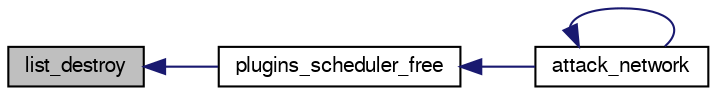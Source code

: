 digraph G
{
  bgcolor="transparent";
  edge [fontname="FreeSans",fontsize="10",labelfontname="FreeSans",labelfontsize="10"];
  node [fontname="FreeSans",fontsize="10",shape=record];
  rankdir=LR;
  Node1 [label="list_destroy",height=0.2,width=0.4,color="black", fillcolor="grey75", style="filled" fontcolor="black"];
  Node1 -> Node2 [dir=back,color="midnightblue",fontsize="10",style="solid",fontname="FreeSans"];
  Node2 [label="plugins_scheduler_free",height=0.2,width=0.4,color="black",URL="$pluginscheduler_8h.html#ab59be063fcceeec7ca3da44593ebec36"];
  Node2 -> Node3 [dir=back,color="midnightblue",fontsize="10",style="solid",fontname="FreeSans"];
  Node3 [label="attack_network",height=0.2,width=0.4,color="black",URL="$attack_8h.html#a8487544e41baa26d15e4f9a91e4b34b8",tooltip="Attack a whole network."];
  Node3 -> Node3 [dir=back,color="midnightblue",fontsize="10",style="solid",fontname="FreeSans"];
}
